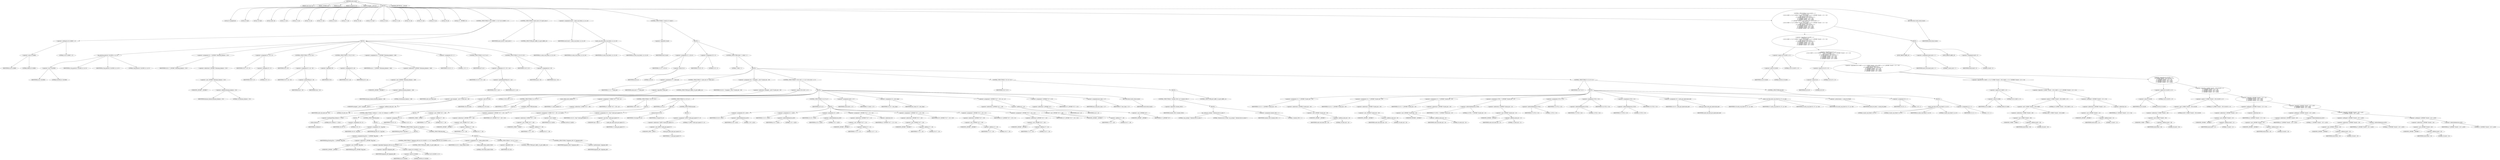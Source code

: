 digraph cache_insert {  
"1000120" [label = "(METHOD,cache_insert)" ]
"1000121" [label = "(PARAM,const char *a1)" ]
"1000122" [label = "(PARAM,_DWORD *a2)" ]
"1000123" [label = "(PARAM,int a3)" ]
"1000124" [label = "(PARAM,unsigned int a4)" ]
"1000125" [label = "(PARAM,unsigned __int16 a5)" ]
"1000126" [label = "(BLOCK,,)" ]
"1000127" [label = "(LOCAL,v8: unsigned int)" ]
"1000128" [label = "(LOCAL,v9: bool)" ]
"1000129" [label = "(LOCAL,v10: bool)" ]
"1000130" [label = "(LOCAL,result: int)" ]
"1000131" [label = "(LOCAL,v12: int)" ]
"1000132" [label = "(LOCAL,v13: int)" ]
"1000133" [label = "(LOCAL,v14: int)" ]
"1000134" [label = "(LOCAL,v15: int)" ]
"1000135" [label = "(LOCAL,v16: int)" ]
"1000136" [label = "(LOCAL,v17: int)" ]
"1000137" [label = "(LOCAL,v18: int)" ]
"1000138" [label = "(LOCAL,v19: char *)" ]
"1000139" [label = "(LOCAL,v20: int)" ]
"1000140" [label = "(LOCAL,v21: int)" ]
"1000141" [label = "(LOCAL,v22: int)" ]
"1000142" [label = "(LOCAL,v23: int)" ]
"1000143" [label = "(LOCAL,v25: int)" ]
"1000144" [label = "(LOCAL,v26: int)" ]
"1000145" [label = "(LOCAL,v27: _DWORD [ 4 ])" ]
"1000146" [label = "(CONTROL_STRUCTURE,if ( (a5 & 0x980) != 0 ),if ( (a5 & 0x980) != 0 ))" ]
"1000147" [label = "(<operator>.notEquals,(a5 & 0x980) != 0)" ]
"1000148" [label = "(<operator>.and,a5 & 0x980)" ]
"1000149" [label = "(IDENTIFIER,a5,a5 & 0x980)" ]
"1000150" [label = "(LITERAL,0x980,a5 & 0x980)" ]
"1000151" [label = "(LITERAL,0,(a5 & 0x980) != 0)" ]
"1000152" [label = "(BLOCK,,)" ]
"1000153" [label = "(log_query,log_query(a5 | 0x10000, a1, a2, 0))" ]
"1000154" [label = "(<operator>.or,a5 | 0x10000)" ]
"1000155" [label = "(IDENTIFIER,a5,a5 | 0x10000)" ]
"1000156" [label = "(LITERAL,0x10000,a5 | 0x10000)" ]
"1000157" [label = "(IDENTIFIER,a1,log_query(a5 | 0x10000, a1, a2, 0))" ]
"1000158" [label = "(IDENTIFIER,a2,log_query(a5 | 0x10000, a1, a2, 0))" ]
"1000159" [label = "(LITERAL,0,log_query(a5 | 0x10000, a1, a2, 0))" ]
"1000160" [label = "(<operator>.assignment,v8 = *(_DWORD *)(dnsmasq_daemon + 252))" ]
"1000161" [label = "(IDENTIFIER,v8,v8 = *(_DWORD *)(dnsmasq_daemon + 252))" ]
"1000162" [label = "(<operator>.indirection,*(_DWORD *)(dnsmasq_daemon + 252))" ]
"1000163" [label = "(<operator>.cast,(_DWORD *)(dnsmasq_daemon + 252))" ]
"1000164" [label = "(UNKNOWN,_DWORD *,_DWORD *)" ]
"1000165" [label = "(<operator>.addition,dnsmasq_daemon + 252)" ]
"1000166" [label = "(IDENTIFIER,dnsmasq_daemon,dnsmasq_daemon + 252)" ]
"1000167" [label = "(LITERAL,252,dnsmasq_daemon + 252)" ]
"1000168" [label = "(<operator>.assignment,v9 = v8 != 0)" ]
"1000169" [label = "(IDENTIFIER,v9,v9 = v8 != 0)" ]
"1000170" [label = "(<operator>.notEquals,v8 != 0)" ]
"1000171" [label = "(IDENTIFIER,v8,v8 != 0)" ]
"1000172" [label = "(LITERAL,0,v8 != 0)" ]
"1000173" [label = "(CONTROL_STRUCTURE,if ( v8 ),if ( v8 ))" ]
"1000174" [label = "(IDENTIFIER,v8,if ( v8 ))" ]
"1000175" [label = "(<operator>.assignment,v9 = a4 > v8)" ]
"1000176" [label = "(IDENTIFIER,v9,v9 = a4 > v8)" ]
"1000177" [label = "(<operator>.greaterThan,a4 > v8)" ]
"1000178" [label = "(IDENTIFIER,a4,a4 > v8)" ]
"1000179" [label = "(IDENTIFIER,v8,a4 > v8)" ]
"1000180" [label = "(CONTROL_STRUCTURE,if ( !v9 ),if ( !v9 ))" ]
"1000181" [label = "(<operator>.logicalNot,!v9)" ]
"1000182" [label = "(IDENTIFIER,v9,!v9)" ]
"1000183" [label = "(<operator>.assignment,v8 = a4)" ]
"1000184" [label = "(IDENTIFIER,v8,v8 = a4)" ]
"1000185" [label = "(IDENTIFIER,a4,v8 = a4)" ]
"1000186" [label = "(<operator>.assignment,a4 = *(_DWORD *)(dnsmasq_daemon + 248))" ]
"1000187" [label = "(IDENTIFIER,a4,a4 = *(_DWORD *)(dnsmasq_daemon + 248))" ]
"1000188" [label = "(<operator>.indirection,*(_DWORD *)(dnsmasq_daemon + 248))" ]
"1000189" [label = "(<operator>.cast,(_DWORD *)(dnsmasq_daemon + 248))" ]
"1000190" [label = "(UNKNOWN,_DWORD *,_DWORD *)" ]
"1000191" [label = "(<operator>.addition,dnsmasq_daemon + 248)" ]
"1000192" [label = "(IDENTIFIER,dnsmasq_daemon,dnsmasq_daemon + 248)" ]
"1000193" [label = "(LITERAL,248,dnsmasq_daemon + 248)" ]
"1000194" [label = "(<operator>.assignment,v10 = 1)" ]
"1000195" [label = "(IDENTIFIER,v10,v10 = 1)" ]
"1000196" [label = "(LITERAL,1,v10 = 1)" ]
"1000197" [label = "(CONTROL_STRUCTURE,if ( a4 ),if ( a4 ))" ]
"1000198" [label = "(IDENTIFIER,a4,if ( a4 ))" ]
"1000199" [label = "(<operator>.assignment,v10 = v8 >= a4)" ]
"1000200" [label = "(IDENTIFIER,v10,v10 = v8 >= a4)" ]
"1000201" [label = "(<operator>.greaterEqualsThan,v8 >= a4)" ]
"1000202" [label = "(IDENTIFIER,v8,v8 >= a4)" ]
"1000203" [label = "(IDENTIFIER,a4,v8 >= a4)" ]
"1000204" [label = "(CONTROL_STRUCTURE,if ( v10 ),if ( v10 ))" ]
"1000205" [label = "(IDENTIFIER,v10,if ( v10 ))" ]
"1000206" [label = "(<operator>.assignment,a4 = v8)" ]
"1000207" [label = "(IDENTIFIER,a4,a4 = v8)" ]
"1000208" [label = "(IDENTIFIER,v8,a4 = v8)" ]
"1000209" [label = "(CONTROL_STRUCTURE,if ( insert_error ),if ( insert_error ))" ]
"1000210" [label = "(IDENTIFIER,insert_error,if ( insert_error ))" ]
"1000211" [label = "(CONTROL_STRUCTURE,goto LABEL_54;,goto LABEL_54;)" ]
"1000212" [label = "(<operator>.assignment,result = cache_scan_free(a1, a2, a3, a5))" ]
"1000213" [label = "(IDENTIFIER,result,result = cache_scan_free(a1, a2, a3, a5))" ]
"1000214" [label = "(cache_scan_free,cache_scan_free(a1, a2, a3, a5))" ]
"1000215" [label = "(IDENTIFIER,a1,cache_scan_free(a1, a2, a3, a5))" ]
"1000216" [label = "(IDENTIFIER,a2,cache_scan_free(a1, a2, a3, a5))" ]
"1000217" [label = "(IDENTIFIER,a3,cache_scan_free(a1, a2, a3, a5))" ]
"1000218" [label = "(IDENTIFIER,a5,cache_scan_free(a1, a2, a3, a5))" ]
"1000219" [label = "(CONTROL_STRUCTURE,if ( !result ),if ( !result ))" ]
"1000220" [label = "(<operator>.logicalNot,!result)" ]
"1000221" [label = "(IDENTIFIER,result,!result)" ]
"1000222" [label = "(BLOCK,,)" ]
"1000223" [label = "(<operator>.assignment,v12 = a5 & 4)" ]
"1000224" [label = "(IDENTIFIER,v12,v12 = a5 & 4)" ]
"1000225" [label = "(<operator>.and,a5 & 4)" ]
"1000226" [label = "(IDENTIFIER,a5,a5 & 4)" ]
"1000227" [label = "(LITERAL,4,a5 & 4)" ]
"1000228" [label = "(<operator>.assignment,v25 = 0)" ]
"1000229" [label = "(IDENTIFIER,v25,v25 = 0)" ]
"1000230" [label = "(LITERAL,0,v25 = 0)" ]
"1000231" [label = "(CONTROL_STRUCTURE,while ( 1 ),while ( 1 ))" ]
"1000232" [label = "(LITERAL,1,while ( 1 ))" ]
"1000233" [label = "(BLOCK,,)" ]
"1000234" [label = "(<operator>.assignment,v17 = cache_tail)" ]
"1000235" [label = "(IDENTIFIER,v17,v17 = cache_tail)" ]
"1000236" [label = "(IDENTIFIER,cache_tail,v17 = cache_tail)" ]
"1000237" [label = "(CONTROL_STRUCTURE,if ( !cache_tail ),if ( !cache_tail ))" ]
"1000238" [label = "(<operator>.logicalNot,!cache_tail)" ]
"1000239" [label = "(IDENTIFIER,cache_tail,!cache_tail)" ]
"1000240" [label = "(CONTROL_STRUCTURE,goto LABEL_24;,goto LABEL_24;)" ]
"1000241" [label = "(<operator>.assignment,v26 = *(unsigned __int16 *)(cache_tail + 36))" ]
"1000242" [label = "(IDENTIFIER,v26,v26 = *(unsigned __int16 *)(cache_tail + 36))" ]
"1000243" [label = "(<operator>.indirection,*(unsigned __int16 *)(cache_tail + 36))" ]
"1000244" [label = "(<operator>.cast,(unsigned __int16 *)(cache_tail + 36))" ]
"1000245" [label = "(UNKNOWN,unsigned __int16 *,unsigned __int16 *)" ]
"1000246" [label = "(<operator>.addition,cache_tail + 36)" ]
"1000247" [label = "(IDENTIFIER,cache_tail,cache_tail + 36)" ]
"1000248" [label = "(LITERAL,36,cache_tail + 36)" ]
"1000249" [label = "(CONTROL_STRUCTURE,if ( (v26 & 0xC) == 0 ),if ( (v26 & 0xC) == 0 ))" ]
"1000250" [label = "(<operator>.equals,(v26 & 0xC) == 0)" ]
"1000251" [label = "(<operator>.and,v26 & 0xC)" ]
"1000252" [label = "(IDENTIFIER,v26,v26 & 0xC)" ]
"1000253" [label = "(LITERAL,0xC,v26 & 0xC)" ]
"1000254" [label = "(LITERAL,0,(v26 & 0xC) == 0)" ]
"1000255" [label = "(BLOCK,,)" ]
"1000256" [label = "(CONTROL_STRUCTURE,if ( a1 ),if ( a1 ))" ]
"1000257" [label = "(IDENTIFIER,a1,if ( a1 ))" ]
"1000258" [label = "(BLOCK,,)" ]
"1000259" [label = "(CONTROL_STRUCTURE,if ( strlen(a1) <= 0x31 ),if ( strlen(a1) <= 0x31 ))" ]
"1000260" [label = "(<operator>.lessEqualsThan,strlen(a1) <= 0x31)" ]
"1000261" [label = "(strlen,strlen(a1))" ]
"1000262" [label = "(IDENTIFIER,a1,strlen(a1))" ]
"1000263" [label = "(LITERAL,0x31,strlen(a1) <= 0x31)" ]
"1000264" [label = "(BLOCK,,)" ]
"1000265" [label = "(<operator>.assignment,v18 = 0)" ]
"1000266" [label = "(IDENTIFIER,v18,v18 = 0)" ]
"1000267" [label = "(LITERAL,0,v18 = 0)" ]
"1000268" [label = "(CONTROL_STRUCTURE,else,else)" ]
"1000269" [label = "(BLOCK,,)" ]
"1000270" [label = "(<operator>.assignment,v18 = big_free)" ]
"1000271" [label = "(IDENTIFIER,v18,v18 = big_free)" ]
"1000272" [label = "(IDENTIFIER,big_free,v18 = big_free)" ]
"1000273" [label = "(CONTROL_STRUCTURE,if ( big_free ),if ( big_free ))" ]
"1000274" [label = "(IDENTIFIER,big_free,if ( big_free ))" ]
"1000275" [label = "(BLOCK,,)" ]
"1000276" [label = "(<operator>.assignment,big_free = *(_DWORD *)big_free)" ]
"1000277" [label = "(IDENTIFIER,big_free,big_free = *(_DWORD *)big_free)" ]
"1000278" [label = "(<operator>.indirection,*(_DWORD *)big_free)" ]
"1000279" [label = "(<operator>.cast,(_DWORD *)big_free)" ]
"1000280" [label = "(UNKNOWN,_DWORD *,_DWORD *)" ]
"1000281" [label = "(IDENTIFIER,big_free,(_DWORD *)big_free)" ]
"1000282" [label = "(CONTROL_STRUCTURE,else,else)" ]
"1000283" [label = "(BLOCK,,)" ]
"1000284" [label = "(CONTROL_STRUCTURE,if ( !bignames_left && (a5 & 0x5000) == 0 ),if ( !bignames_left && (a5 & 0x5000) == 0 ))" ]
"1000285" [label = "(<operator>.logicalAnd,!bignames_left && (a5 & 0x5000) == 0)" ]
"1000286" [label = "(<operator>.logicalNot,!bignames_left)" ]
"1000287" [label = "(IDENTIFIER,bignames_left,!bignames_left)" ]
"1000288" [label = "(<operator>.equals,(a5 & 0x5000) == 0)" ]
"1000289" [label = "(<operator>.and,a5 & 0x5000)" ]
"1000290" [label = "(IDENTIFIER,a5,a5 & 0x5000)" ]
"1000291" [label = "(LITERAL,0x5000,a5 & 0x5000)" ]
"1000292" [label = "(LITERAL,0,(a5 & 0x5000) == 0)" ]
"1000293" [label = "(CONTROL_STRUCTURE,goto LABEL_24;,goto LABEL_24;)" ]
"1000294" [label = "(<operator>.assignment,v18 = whine_malloc(1028))" ]
"1000295" [label = "(IDENTIFIER,v18,v18 = whine_malloc(1028))" ]
"1000296" [label = "(whine_malloc,whine_malloc(1028))" ]
"1000297" [label = "(LITERAL,1028,whine_malloc(1028))" ]
"1000298" [label = "(CONTROL_STRUCTURE,if ( !v18 ),if ( !v18 ))" ]
"1000299" [label = "(<operator>.logicalNot,!v18)" ]
"1000300" [label = "(IDENTIFIER,v18,!v18)" ]
"1000301" [label = "(CONTROL_STRUCTURE,goto LABEL_24;,goto LABEL_24;)" ]
"1000302" [label = "(CONTROL_STRUCTURE,if ( bignames_left ),if ( bignames_left ))" ]
"1000303" [label = "(IDENTIFIER,bignames_left,if ( bignames_left ))" ]
"1000304" [label = "(<operator>.preDecrement,--bignames_left)" ]
"1000305" [label = "(IDENTIFIER,bignames_left,--bignames_left)" ]
"1000306" [label = "(CONTROL_STRUCTURE,else,else)" ]
"1000307" [label = "(BLOCK,,)" ]
"1000308" [label = "(<operator>.assignment,v18 = 0)" ]
"1000309" [label = "(IDENTIFIER,v18,v18 = 0)" ]
"1000310" [label = "(LITERAL,0,v18 = 0)" ]
"1000311" [label = "(cache_unlink,cache_unlink(v17))" ]
"1000312" [label = "(IDENTIFIER,v17,cache_unlink(v17))" ]
"1000313" [label = "(<operator>.assignment,*(_WORD *)(v17 + 36) = a5)" ]
"1000314" [label = "(<operator>.indirection,*(_WORD *)(v17 + 36))" ]
"1000315" [label = "(<operator>.cast,(_WORD *)(v17 + 36))" ]
"1000316" [label = "(UNKNOWN,_WORD *,_WORD *)" ]
"1000317" [label = "(<operator>.addition,v17 + 36)" ]
"1000318" [label = "(IDENTIFIER,v17,v17 + 36)" ]
"1000319" [label = "(LITERAL,36,v17 + 36)" ]
"1000320" [label = "(IDENTIFIER,a5,*(_WORD *)(v17 + 36) = a5)" ]
"1000321" [label = "(CONTROL_STRUCTURE,if ( v18 ),if ( v18 ))" ]
"1000322" [label = "(IDENTIFIER,v18,if ( v18 ))" ]
"1000323" [label = "(BLOCK,,)" ]
"1000324" [label = "(<operator>.assignment,*(_DWORD *)(v17 + 40) = v18)" ]
"1000325" [label = "(<operator>.indirection,*(_DWORD *)(v17 + 40))" ]
"1000326" [label = "(<operator>.cast,(_DWORD *)(v17 + 40))" ]
"1000327" [label = "(UNKNOWN,_DWORD *,_DWORD *)" ]
"1000328" [label = "(<operator>.addition,v17 + 40)" ]
"1000329" [label = "(IDENTIFIER,v17,v17 + 40)" ]
"1000330" [label = "(LITERAL,40,v17 + 40)" ]
"1000331" [label = "(IDENTIFIER,v18,*(_DWORD *)(v17 + 40) = v18)" ]
"1000332" [label = "(<operator>.assignment,*(_WORD *)(v17 + 36) = a5 | 0x200)" ]
"1000333" [label = "(<operator>.indirection,*(_WORD *)(v17 + 36))" ]
"1000334" [label = "(<operator>.cast,(_WORD *)(v17 + 36))" ]
"1000335" [label = "(UNKNOWN,_WORD *,_WORD *)" ]
"1000336" [label = "(<operator>.addition,v17 + 36)" ]
"1000337" [label = "(IDENTIFIER,v17,v17 + 36)" ]
"1000338" [label = "(LITERAL,36,v17 + 36)" ]
"1000339" [label = "(<operator>.or,a5 | 0x200)" ]
"1000340" [label = "(IDENTIFIER,a5,a5 | 0x200)" ]
"1000341" [label = "(LITERAL,0x200,a5 | 0x200)" ]
"1000342" [label = "(CONTROL_STRUCTURE,if ( a1 ),if ( a1 ))" ]
"1000343" [label = "(IDENTIFIER,a1,if ( a1 ))" ]
"1000344" [label = "(BLOCK,,)" ]
"1000345" [label = "(<operator>.assignment,v19 = (char *)cache_get_name(v17))" ]
"1000346" [label = "(IDENTIFIER,v19,v19 = (char *)cache_get_name(v17))" ]
"1000347" [label = "(<operator>.cast,(char *)cache_get_name(v17))" ]
"1000348" [label = "(UNKNOWN,char *,char *)" ]
"1000349" [label = "(cache_get_name,cache_get_name(v17))" ]
"1000350" [label = "(IDENTIFIER,v17,cache_get_name(v17))" ]
"1000351" [label = "(strcpy,strcpy(v19, a1))" ]
"1000352" [label = "(IDENTIFIER,v19,strcpy(v19, a1))" ]
"1000353" [label = "(IDENTIFIER,a1,strcpy(v19, a1))" ]
"1000354" [label = "(CONTROL_STRUCTURE,else,else)" ]
"1000355" [label = "(BLOCK,,)" ]
"1000356" [label = "(<operator>.assignment,*(_BYTE *)cache_get_name(v17) = 0)" ]
"1000357" [label = "(<operator>.indirection,*(_BYTE *)cache_get_name(v17))" ]
"1000358" [label = "(<operator>.cast,(_BYTE *)cache_get_name(v17))" ]
"1000359" [label = "(UNKNOWN,_BYTE *,_BYTE *)" ]
"1000360" [label = "(cache_get_name,cache_get_name(v17))" ]
"1000361" [label = "(IDENTIFIER,v17,cache_get_name(v17))" ]
"1000362" [label = "(LITERAL,0,*(_BYTE *)cache_get_name(v17) = 0)" ]
"1000363" [label = "(CONTROL_STRUCTURE,if ( a2 ),if ( a2 ))" ]
"1000364" [label = "(IDENTIFIER,a2,if ( a2 ))" ]
"1000365" [label = "(BLOCK,,)" ]
"1000366" [label = "(<operator>.assignment,v20 = a2[1])" ]
"1000367" [label = "(IDENTIFIER,v20,v20 = a2[1])" ]
"1000368" [label = "(<operator>.indirectIndexAccess,a2[1])" ]
"1000369" [label = "(IDENTIFIER,a2,v20 = a2[1])" ]
"1000370" [label = "(LITERAL,1,v20 = a2[1])" ]
"1000371" [label = "(<operator>.assignment,v21 = a2[2])" ]
"1000372" [label = "(IDENTIFIER,v21,v21 = a2[2])" ]
"1000373" [label = "(<operator>.indirectIndexAccess,a2[2])" ]
"1000374" [label = "(IDENTIFIER,a2,v21 = a2[2])" ]
"1000375" [label = "(LITERAL,2,v21 = a2[2])" ]
"1000376" [label = "(<operator>.assignment,v22 = a2[3])" ]
"1000377" [label = "(IDENTIFIER,v22,v22 = a2[3])" ]
"1000378" [label = "(<operator>.indirectIndexAccess,a2[3])" ]
"1000379" [label = "(IDENTIFIER,a2,v22 = a2[3])" ]
"1000380" [label = "(LITERAL,3,v22 = a2[3])" ]
"1000381" [label = "(<operator>.assignment,*(_DWORD *)(v17 + 12) = *a2)" ]
"1000382" [label = "(<operator>.indirection,*(_DWORD *)(v17 + 12))" ]
"1000383" [label = "(<operator>.cast,(_DWORD *)(v17 + 12))" ]
"1000384" [label = "(UNKNOWN,_DWORD *,_DWORD *)" ]
"1000385" [label = "(<operator>.addition,v17 + 12)" ]
"1000386" [label = "(IDENTIFIER,v17,v17 + 12)" ]
"1000387" [label = "(LITERAL,12,v17 + 12)" ]
"1000388" [label = "(<operator>.indirection,*a2)" ]
"1000389" [label = "(IDENTIFIER,a2,*(_DWORD *)(v17 + 12) = *a2)" ]
"1000390" [label = "(<operator>.assignment,*(_DWORD *)(v17 + 16) = v20)" ]
"1000391" [label = "(<operator>.indirection,*(_DWORD *)(v17 + 16))" ]
"1000392" [label = "(<operator>.cast,(_DWORD *)(v17 + 16))" ]
"1000393" [label = "(UNKNOWN,_DWORD *,_DWORD *)" ]
"1000394" [label = "(<operator>.addition,v17 + 16)" ]
"1000395" [label = "(IDENTIFIER,v17,v17 + 16)" ]
"1000396" [label = "(LITERAL,16,v17 + 16)" ]
"1000397" [label = "(IDENTIFIER,v20,*(_DWORD *)(v17 + 16) = v20)" ]
"1000398" [label = "(<operator>.assignment,*(_DWORD *)(v17 + 20) = v21)" ]
"1000399" [label = "(<operator>.indirection,*(_DWORD *)(v17 + 20))" ]
"1000400" [label = "(<operator>.cast,(_DWORD *)(v17 + 20))" ]
"1000401" [label = "(UNKNOWN,_DWORD *,_DWORD *)" ]
"1000402" [label = "(<operator>.addition,v17 + 20)" ]
"1000403" [label = "(IDENTIFIER,v17,v17 + 20)" ]
"1000404" [label = "(LITERAL,20,v17 + 20)" ]
"1000405" [label = "(IDENTIFIER,v21,*(_DWORD *)(v17 + 20) = v21)" ]
"1000406" [label = "(<operator>.assignment,*(_DWORD *)(v17 + 24) = v22)" ]
"1000407" [label = "(<operator>.indirection,*(_DWORD *)(v17 + 24))" ]
"1000408" [label = "(<operator>.cast,(_DWORD *)(v17 + 24))" ]
"1000409" [label = "(UNKNOWN,_DWORD *,_DWORD *)" ]
"1000410" [label = "(<operator>.addition,v17 + 24)" ]
"1000411" [label = "(IDENTIFIER,v17,v17 + 24)" ]
"1000412" [label = "(LITERAL,24,v17 + 24)" ]
"1000413" [label = "(IDENTIFIER,v22,*(_DWORD *)(v17 + 24) = v22)" ]
"1000414" [label = "(<operator>.assignment,result = v17)" ]
"1000415" [label = "(IDENTIFIER,result,result = v17)" ]
"1000416" [label = "(IDENTIFIER,v17,result = v17)" ]
"1000417" [label = "(<operator>.assignment,v23 = new_chain)" ]
"1000418" [label = "(IDENTIFIER,v23,v23 = new_chain)" ]
"1000419" [label = "(IDENTIFIER,new_chain,v23 = new_chain)" ]
"1000420" [label = "(<operator>.assignment,*(_DWORD *)(v17 + 28) = a4 + a3)" ]
"1000421" [label = "(<operator>.indirection,*(_DWORD *)(v17 + 28))" ]
"1000422" [label = "(<operator>.cast,(_DWORD *)(v17 + 28))" ]
"1000423" [label = "(UNKNOWN,_DWORD *,_DWORD *)" ]
"1000424" [label = "(<operator>.addition,v17 + 28)" ]
"1000425" [label = "(IDENTIFIER,v17,v17 + 28)" ]
"1000426" [label = "(LITERAL,28,v17 + 28)" ]
"1000427" [label = "(<operator>.addition,a4 + a3)" ]
"1000428" [label = "(IDENTIFIER,a4,a4 + a3)" ]
"1000429" [label = "(IDENTIFIER,a3,a4 + a3)" ]
"1000430" [label = "(<operator>.assignment,*(_DWORD *)v17 = v23)" ]
"1000431" [label = "(<operator>.indirection,*(_DWORD *)v17)" ]
"1000432" [label = "(<operator>.cast,(_DWORD *)v17)" ]
"1000433" [label = "(UNKNOWN,_DWORD *,_DWORD *)" ]
"1000434" [label = "(IDENTIFIER,v17,(_DWORD *)v17)" ]
"1000435" [label = "(IDENTIFIER,v23,*(_DWORD *)v17 = v23)" ]
"1000436" [label = "(<operator>.assignment,new_chain = v17)" ]
"1000437" [label = "(IDENTIFIER,new_chain,new_chain = v17)" ]
"1000438" [label = "(IDENTIFIER,v17,new_chain = v17)" ]
"1000439" [label = "(RETURN,return result;,return result;)" ]
"1000440" [label = "(IDENTIFIER,result,return result;)" ]
"1000441" [label = "(CONTROL_STRUCTURE,if ( v25 ),if ( v25 ))" ]
"1000442" [label = "(IDENTIFIER,v25,if ( v25 ))" ]
"1000443" [label = "(BLOCK,,)" ]
"1000444" [label = "(CONTROL_STRUCTURE,if ( !warned_10912 ),if ( !warned_10912 ))" ]
"1000445" [label = "(<operator>.logicalNot,!warned_10912)" ]
"1000446" [label = "(IDENTIFIER,warned_10912,!warned_10912)" ]
"1000447" [label = "(BLOCK,,)" ]
"1000448" [label = "(my_syslog,my_syslog(3, \"Internal error in cache.\"))" ]
"1000449" [label = "(LITERAL,3,my_syslog(3, \"Internal error in cache.\"))" ]
"1000450" [label = "(LITERAL,\"Internal error in cache.\",my_syslog(3, \"Internal error in cache.\"))" ]
"1000451" [label = "(<operator>.assignment,warned_10912 = 1)" ]
"1000452" [label = "(IDENTIFIER,warned_10912,warned_10912 = 1)" ]
"1000453" [label = "(LITERAL,1,warned_10912 = 1)" ]
"1000454" [label = "(CONTROL_STRUCTURE,goto LABEL_24;,goto LABEL_24;)" ]
"1000455" [label = "(CONTROL_STRUCTURE,if ( v12 ),if ( v12 ))" ]
"1000456" [label = "(IDENTIFIER,v12,if ( v12 ))" ]
"1000457" [label = "(BLOCK,,)" ]
"1000458" [label = "(<operator>.assignment,v13 = *(_DWORD *)(cache_tail + 16))" ]
"1000459" [label = "(IDENTIFIER,v13,v13 = *(_DWORD *)(cache_tail + 16))" ]
"1000460" [label = "(<operator>.indirection,*(_DWORD *)(cache_tail + 16))" ]
"1000461" [label = "(<operator>.cast,(_DWORD *)(cache_tail + 16))" ]
"1000462" [label = "(UNKNOWN,_DWORD *,_DWORD *)" ]
"1000463" [label = "(<operator>.addition,cache_tail + 16)" ]
"1000464" [label = "(IDENTIFIER,cache_tail,cache_tail + 16)" ]
"1000465" [label = "(LITERAL,16,cache_tail + 16)" ]
"1000466" [label = "(<operator>.assignment,v14 = *(_DWORD *)(cache_tail + 20))" ]
"1000467" [label = "(IDENTIFIER,v14,v14 = *(_DWORD *)(cache_tail + 20))" ]
"1000468" [label = "(<operator>.indirection,*(_DWORD *)(cache_tail + 20))" ]
"1000469" [label = "(<operator>.cast,(_DWORD *)(cache_tail + 20))" ]
"1000470" [label = "(UNKNOWN,_DWORD *,_DWORD *)" ]
"1000471" [label = "(<operator>.addition,cache_tail + 20)" ]
"1000472" [label = "(IDENTIFIER,cache_tail,cache_tail + 20)" ]
"1000473" [label = "(LITERAL,20,cache_tail + 20)" ]
"1000474" [label = "(<operator>.assignment,v15 = *(_DWORD *)(cache_tail + 24))" ]
"1000475" [label = "(IDENTIFIER,v15,v15 = *(_DWORD *)(cache_tail + 24))" ]
"1000476" [label = "(<operator>.indirection,*(_DWORD *)(cache_tail + 24))" ]
"1000477" [label = "(<operator>.cast,(_DWORD *)(cache_tail + 24))" ]
"1000478" [label = "(UNKNOWN,_DWORD *,_DWORD *)" ]
"1000479" [label = "(<operator>.addition,cache_tail + 24)" ]
"1000480" [label = "(IDENTIFIER,cache_tail,cache_tail + 24)" ]
"1000481" [label = "(LITERAL,24,cache_tail + 24)" ]
"1000482" [label = "(<operator>.assignment,v27[0] = *(_DWORD *)(cache_tail + 12))" ]
"1000483" [label = "(<operator>.indirectIndexAccess,v27[0])" ]
"1000484" [label = "(IDENTIFIER,v27,v27[0] = *(_DWORD *)(cache_tail + 12))" ]
"1000485" [label = "(LITERAL,0,v27[0] = *(_DWORD *)(cache_tail + 12))" ]
"1000486" [label = "(<operator>.indirection,*(_DWORD *)(cache_tail + 12))" ]
"1000487" [label = "(<operator>.cast,(_DWORD *)(cache_tail + 12))" ]
"1000488" [label = "(UNKNOWN,_DWORD *,_DWORD *)" ]
"1000489" [label = "(<operator>.addition,cache_tail + 12)" ]
"1000490" [label = "(IDENTIFIER,cache_tail,cache_tail + 12)" ]
"1000491" [label = "(LITERAL,12,cache_tail + 12)" ]
"1000492" [label = "(<operator>.assignment,v27[1] = v13)" ]
"1000493" [label = "(<operator>.indirectIndexAccess,v27[1])" ]
"1000494" [label = "(IDENTIFIER,v27,v27[1] = v13)" ]
"1000495" [label = "(LITERAL,1,v27[1] = v13)" ]
"1000496" [label = "(IDENTIFIER,v13,v27[1] = v13)" ]
"1000497" [label = "(<operator>.assignment,v27[2] = v14)" ]
"1000498" [label = "(<operator>.indirectIndexAccess,v27[2])" ]
"1000499" [label = "(IDENTIFIER,v27,v27[2] = v14)" ]
"1000500" [label = "(LITERAL,2,v27[2] = v14)" ]
"1000501" [label = "(IDENTIFIER,v14,v27[2] = v14)" ]
"1000502" [label = "(<operator>.assignment,v27[3] = v15)" ]
"1000503" [label = "(<operator>.indirectIndexAccess,v27[3])" ]
"1000504" [label = "(IDENTIFIER,v27,v27[3] = v15)" ]
"1000505" [label = "(LITERAL,3,v27[3] = v15)" ]
"1000506" [label = "(IDENTIFIER,v15,v27[3] = v15)" ]
"1000507" [label = "(<operator>.assignment,v16 = cache_get_name(cache_tail))" ]
"1000508" [label = "(IDENTIFIER,v16,v16 = cache_get_name(cache_tail))" ]
"1000509" [label = "(cache_get_name,cache_get_name(cache_tail))" ]
"1000510" [label = "(IDENTIFIER,cache_tail,cache_get_name(cache_tail))" ]
"1000511" [label = "(cache_scan_free,cache_scan_free(v16, v27, a3, v26))" ]
"1000512" [label = "(IDENTIFIER,v16,cache_scan_free(v16, v27, a3, v26))" ]
"1000513" [label = "(IDENTIFIER,v27,cache_scan_free(v16, v27, a3, v26))" ]
"1000514" [label = "(IDENTIFIER,a3,cache_scan_free(v16, v27, a3, v26))" ]
"1000515" [label = "(IDENTIFIER,v26,cache_scan_free(v16, v27, a3, v26))" ]
"1000516" [label = "(<operator>.preIncrement,++cache_live_freed)" ]
"1000517" [label = "(IDENTIFIER,cache_live_freed,++cache_live_freed)" ]
"1000518" [label = "(<operator>.assignment,v25 = 1)" ]
"1000519" [label = "(IDENTIFIER,v25,v25 = 1)" ]
"1000520" [label = "(LITERAL,1,v25 = 1)" ]
"1000521" [label = "(CONTROL_STRUCTURE,else,else)" ]
"1000522" [label = "(BLOCK,,)" ]
"1000523" [label = "(cache_scan_free,cache_scan_free(0, 0, a3, 0))" ]
"1000524" [label = "(LITERAL,0,cache_scan_free(0, 0, a3, 0))" ]
"1000525" [label = "(LITERAL,0,cache_scan_free(0, 0, a3, 0))" ]
"1000526" [label = "(IDENTIFIER,a3,cache_scan_free(0, 0, a3, 0))" ]
"1000527" [label = "(LITERAL,0,cache_scan_free(0, 0, a3, 0))" ]
"1000528" [label = "(<operator>.assignment,v12 = 1)" ]
"1000529" [label = "(IDENTIFIER,v12,v12 = 1)" ]
"1000530" [label = "(LITERAL,1,v12 = 1)" ]
"1000531" [label = "(CONTROL_STRUCTURE,if ( (a5 & 0x180) == 0\n    || (a5 & 8) == 0\n    || ((a5 & 0x80) == 0 || (*(_WORD *)(result + 36) & 0x80) == 0 || *(_DWORD *)(result + 12) != *a2)\n    && ((a5 & 0x100) == 0\n     || (*(_WORD *)(result + 36) & 0x100) == 0\n     || *(_DWORD *)(result + 12) != *a2\n     || *(_DWORD *)(result + 16) != a2[1]\n     || *(_DWORD *)(result + 20) != a2[2]\n     || *(_DWORD *)(result + 24) != a2[3]) ),if ( (a5 & 0x180) == 0\n    || (a5 & 8) == 0\n    || ((a5 & 0x80) == 0 || (*(_WORD *)(result + 36) & 0x80) == 0 || *(_DWORD *)(result + 12) != *a2)\n    && ((a5 & 0x100) == 0\n     || (*(_WORD *)(result + 36) & 0x100) == 0\n     || *(_DWORD *)(result + 12) != *a2\n     || *(_DWORD *)(result + 16) != a2[1]\n     || *(_DWORD *)(result + 20) != a2[2]\n     || *(_DWORD *)(result + 24) != a2[3]) ))" ]
"1000532" [label = "(<operator>.logicalOr,(a5 & 0x180) == 0\n    || (a5 & 8) == 0\n    || ((a5 & 0x80) == 0 || (*(_WORD *)(result + 36) & 0x80) == 0 || *(_DWORD *)(result + 12) != *a2)\n    && ((a5 & 0x100) == 0\n     || (*(_WORD *)(result + 36) & 0x100) == 0\n     || *(_DWORD *)(result + 12) != *a2\n     || *(_DWORD *)(result + 16) != a2[1]\n     || *(_DWORD *)(result + 20) != a2[2]\n     || *(_DWORD *)(result + 24) != a2[3]))" ]
"1000533" [label = "(<operator>.equals,(a5 & 0x180) == 0)" ]
"1000534" [label = "(<operator>.and,a5 & 0x180)" ]
"1000535" [label = "(IDENTIFIER,a5,a5 & 0x180)" ]
"1000536" [label = "(LITERAL,0x180,a5 & 0x180)" ]
"1000537" [label = "(LITERAL,0,(a5 & 0x180) == 0)" ]
"1000538" [label = "(<operator>.logicalOr,(a5 & 8) == 0\n    || ((a5 & 0x80) == 0 || (*(_WORD *)(result + 36) & 0x80) == 0 || *(_DWORD *)(result + 12) != *a2)\n    && ((a5 & 0x100) == 0\n     || (*(_WORD *)(result + 36) & 0x100) == 0\n     || *(_DWORD *)(result + 12) != *a2\n     || *(_DWORD *)(result + 16) != a2[1]\n     || *(_DWORD *)(result + 20) != a2[2]\n     || *(_DWORD *)(result + 24) != a2[3]))" ]
"1000539" [label = "(<operator>.equals,(a5 & 8) == 0)" ]
"1000540" [label = "(<operator>.and,a5 & 8)" ]
"1000541" [label = "(IDENTIFIER,a5,a5 & 8)" ]
"1000542" [label = "(LITERAL,8,a5 & 8)" ]
"1000543" [label = "(LITERAL,0,(a5 & 8) == 0)" ]
"1000544" [label = "(<operator>.logicalAnd,((a5 & 0x80) == 0 || (*(_WORD *)(result + 36) & 0x80) == 0 || *(_DWORD *)(result + 12) != *a2)\n    && ((a5 & 0x100) == 0\n     || (*(_WORD *)(result + 36) & 0x100) == 0\n     || *(_DWORD *)(result + 12) != *a2\n     || *(_DWORD *)(result + 16) != a2[1]\n     || *(_DWORD *)(result + 20) != a2[2]\n     || *(_DWORD *)(result + 24) != a2[3]))" ]
"1000545" [label = "(<operator>.logicalOr,(a5 & 0x80) == 0 || (*(_WORD *)(result + 36) & 0x80) == 0 || *(_DWORD *)(result + 12) != *a2)" ]
"1000546" [label = "(<operator>.equals,(a5 & 0x80) == 0)" ]
"1000547" [label = "(<operator>.and,a5 & 0x80)" ]
"1000548" [label = "(IDENTIFIER,a5,a5 & 0x80)" ]
"1000549" [label = "(LITERAL,0x80,a5 & 0x80)" ]
"1000550" [label = "(LITERAL,0,(a5 & 0x80) == 0)" ]
"1000551" [label = "(<operator>.logicalOr,(*(_WORD *)(result + 36) & 0x80) == 0 || *(_DWORD *)(result + 12) != *a2)" ]
"1000552" [label = "(<operator>.equals,(*(_WORD *)(result + 36) & 0x80) == 0)" ]
"1000553" [label = "(<operator>.and,*(_WORD *)(result + 36) & 0x80)" ]
"1000554" [label = "(<operator>.indirection,*(_WORD *)(result + 36))" ]
"1000555" [label = "(<operator>.cast,(_WORD *)(result + 36))" ]
"1000556" [label = "(UNKNOWN,_WORD *,_WORD *)" ]
"1000557" [label = "(<operator>.addition,result + 36)" ]
"1000558" [label = "(IDENTIFIER,result,result + 36)" ]
"1000559" [label = "(LITERAL,36,result + 36)" ]
"1000560" [label = "(LITERAL,0x80,*(_WORD *)(result + 36) & 0x80)" ]
"1000561" [label = "(LITERAL,0,(*(_WORD *)(result + 36) & 0x80) == 0)" ]
"1000562" [label = "(<operator>.notEquals,*(_DWORD *)(result + 12) != *a2)" ]
"1000563" [label = "(<operator>.indirection,*(_DWORD *)(result + 12))" ]
"1000564" [label = "(<operator>.cast,(_DWORD *)(result + 12))" ]
"1000565" [label = "(UNKNOWN,_DWORD *,_DWORD *)" ]
"1000566" [label = "(<operator>.addition,result + 12)" ]
"1000567" [label = "(IDENTIFIER,result,result + 12)" ]
"1000568" [label = "(LITERAL,12,result + 12)" ]
"1000569" [label = "(<operator>.indirection,*a2)" ]
"1000570" [label = "(IDENTIFIER,a2,*(_DWORD *)(result + 12) != *a2)" ]
"1000571" [label = "(<operator>.logicalOr,(a5 & 0x100) == 0\n     || (*(_WORD *)(result + 36) & 0x100) == 0\n     || *(_DWORD *)(result + 12) != *a2\n     || *(_DWORD *)(result + 16) != a2[1]\n     || *(_DWORD *)(result + 20) != a2[2]\n     || *(_DWORD *)(result + 24) != a2[3])" ]
"1000572" [label = "(<operator>.equals,(a5 & 0x100) == 0)" ]
"1000573" [label = "(<operator>.and,a5 & 0x100)" ]
"1000574" [label = "(IDENTIFIER,a5,a5 & 0x100)" ]
"1000575" [label = "(LITERAL,0x100,a5 & 0x100)" ]
"1000576" [label = "(LITERAL,0,(a5 & 0x100) == 0)" ]
"1000577" [label = "(<operator>.logicalOr,(*(_WORD *)(result + 36) & 0x100) == 0\n     || *(_DWORD *)(result + 12) != *a2\n     || *(_DWORD *)(result + 16) != a2[1]\n     || *(_DWORD *)(result + 20) != a2[2]\n     || *(_DWORD *)(result + 24) != a2[3])" ]
"1000578" [label = "(<operator>.equals,(*(_WORD *)(result + 36) & 0x100) == 0)" ]
"1000579" [label = "(<operator>.and,*(_WORD *)(result + 36) & 0x100)" ]
"1000580" [label = "(<operator>.indirection,*(_WORD *)(result + 36))" ]
"1000581" [label = "(<operator>.cast,(_WORD *)(result + 36))" ]
"1000582" [label = "(UNKNOWN,_WORD *,_WORD *)" ]
"1000583" [label = "(<operator>.addition,result + 36)" ]
"1000584" [label = "(IDENTIFIER,result,result + 36)" ]
"1000585" [label = "(LITERAL,36,result + 36)" ]
"1000586" [label = "(LITERAL,0x100,*(_WORD *)(result + 36) & 0x100)" ]
"1000587" [label = "(LITERAL,0,(*(_WORD *)(result + 36) & 0x100) == 0)" ]
"1000588" [label = "(<operator>.logicalOr,*(_DWORD *)(result + 12) != *a2\n     || *(_DWORD *)(result + 16) != a2[1]\n     || *(_DWORD *)(result + 20) != a2[2]\n     || *(_DWORD *)(result + 24) != a2[3])" ]
"1000589" [label = "(<operator>.notEquals,*(_DWORD *)(result + 12) != *a2)" ]
"1000590" [label = "(<operator>.indirection,*(_DWORD *)(result + 12))" ]
"1000591" [label = "(<operator>.cast,(_DWORD *)(result + 12))" ]
"1000592" [label = "(UNKNOWN,_DWORD *,_DWORD *)" ]
"1000593" [label = "(<operator>.addition,result + 12)" ]
"1000594" [label = "(IDENTIFIER,result,result + 12)" ]
"1000595" [label = "(LITERAL,12,result + 12)" ]
"1000596" [label = "(<operator>.indirection,*a2)" ]
"1000597" [label = "(IDENTIFIER,a2,*(_DWORD *)(result + 12) != *a2)" ]
"1000598" [label = "(<operator>.logicalOr,*(_DWORD *)(result + 16) != a2[1]\n     || *(_DWORD *)(result + 20) != a2[2]\n     || *(_DWORD *)(result + 24) != a2[3])" ]
"1000599" [label = "(<operator>.notEquals,*(_DWORD *)(result + 16) != a2[1])" ]
"1000600" [label = "(<operator>.indirection,*(_DWORD *)(result + 16))" ]
"1000601" [label = "(<operator>.cast,(_DWORD *)(result + 16))" ]
"1000602" [label = "(UNKNOWN,_DWORD *,_DWORD *)" ]
"1000603" [label = "(<operator>.addition,result + 16)" ]
"1000604" [label = "(IDENTIFIER,result,result + 16)" ]
"1000605" [label = "(LITERAL,16,result + 16)" ]
"1000606" [label = "(<operator>.indirectIndexAccess,a2[1])" ]
"1000607" [label = "(IDENTIFIER,a2,*(_DWORD *)(result + 16) != a2[1])" ]
"1000608" [label = "(LITERAL,1,*(_DWORD *)(result + 16) != a2[1])" ]
"1000609" [label = "(<operator>.logicalOr,*(_DWORD *)(result + 20) != a2[2]\n     || *(_DWORD *)(result + 24) != a2[3])" ]
"1000610" [label = "(<operator>.notEquals,*(_DWORD *)(result + 20) != a2[2])" ]
"1000611" [label = "(<operator>.indirection,*(_DWORD *)(result + 20))" ]
"1000612" [label = "(<operator>.cast,(_DWORD *)(result + 20))" ]
"1000613" [label = "(UNKNOWN,_DWORD *,_DWORD *)" ]
"1000614" [label = "(<operator>.addition,result + 20)" ]
"1000615" [label = "(IDENTIFIER,result,result + 20)" ]
"1000616" [label = "(LITERAL,20,result + 20)" ]
"1000617" [label = "(<operator>.indirectIndexAccess,a2[2])" ]
"1000618" [label = "(IDENTIFIER,a2,*(_DWORD *)(result + 20) != a2[2])" ]
"1000619" [label = "(LITERAL,2,*(_DWORD *)(result + 20) != a2[2])" ]
"1000620" [label = "(<operator>.notEquals,*(_DWORD *)(result + 24) != a2[3])" ]
"1000621" [label = "(<operator>.indirection,*(_DWORD *)(result + 24))" ]
"1000622" [label = "(<operator>.cast,(_DWORD *)(result + 24))" ]
"1000623" [label = "(UNKNOWN,_DWORD *,_DWORD *)" ]
"1000624" [label = "(<operator>.addition,result + 24)" ]
"1000625" [label = "(IDENTIFIER,result,result + 24)" ]
"1000626" [label = "(LITERAL,24,result + 24)" ]
"1000627" [label = "(<operator>.indirectIndexAccess,a2[3])" ]
"1000628" [label = "(IDENTIFIER,a2,*(_DWORD *)(result + 24) != a2[3])" ]
"1000629" [label = "(LITERAL,3,*(_DWORD *)(result + 24) != a2[3])" ]
"1000630" [label = "(BLOCK,,)" ]
"1000631" [label = "(JUMP_TARGET,LABEL_24)" ]
"1000632" [label = "(<operator>.assignment,insert_error = 1)" ]
"1000633" [label = "(IDENTIFIER,insert_error,insert_error = 1)" ]
"1000634" [label = "(LITERAL,1,insert_error = 1)" ]
"1000635" [label = "(JUMP_TARGET,LABEL_54)" ]
"1000636" [label = "(<operator>.assignment,result = 0)" ]
"1000637" [label = "(IDENTIFIER,result,result = 0)" ]
"1000638" [label = "(LITERAL,0,result = 0)" ]
"1000639" [label = "(RETURN,return result;,return result;)" ]
"1000640" [label = "(IDENTIFIER,result,return result;)" ]
"1000641" [label = "(METHOD_RETURN,int __fastcall)" ]
  "1000120" -> "1000121" 
  "1000120" -> "1000122" 
  "1000120" -> "1000123" 
  "1000120" -> "1000124" 
  "1000120" -> "1000125" 
  "1000120" -> "1000126" 
  "1000120" -> "1000641" 
  "1000126" -> "1000127" 
  "1000126" -> "1000128" 
  "1000126" -> "1000129" 
  "1000126" -> "1000130" 
  "1000126" -> "1000131" 
  "1000126" -> "1000132" 
  "1000126" -> "1000133" 
  "1000126" -> "1000134" 
  "1000126" -> "1000135" 
  "1000126" -> "1000136" 
  "1000126" -> "1000137" 
  "1000126" -> "1000138" 
  "1000126" -> "1000139" 
  "1000126" -> "1000140" 
  "1000126" -> "1000141" 
  "1000126" -> "1000142" 
  "1000126" -> "1000143" 
  "1000126" -> "1000144" 
  "1000126" -> "1000145" 
  "1000126" -> "1000146" 
  "1000126" -> "1000209" 
  "1000126" -> "1000212" 
  "1000126" -> "1000219" 
  "1000126" -> "1000531" 
  "1000126" -> "1000639" 
  "1000146" -> "1000147" 
  "1000146" -> "1000152" 
  "1000147" -> "1000148" 
  "1000147" -> "1000151" 
  "1000148" -> "1000149" 
  "1000148" -> "1000150" 
  "1000152" -> "1000153" 
  "1000152" -> "1000160" 
  "1000152" -> "1000168" 
  "1000152" -> "1000173" 
  "1000152" -> "1000180" 
  "1000152" -> "1000186" 
  "1000152" -> "1000194" 
  "1000152" -> "1000197" 
  "1000152" -> "1000204" 
  "1000153" -> "1000154" 
  "1000153" -> "1000157" 
  "1000153" -> "1000158" 
  "1000153" -> "1000159" 
  "1000154" -> "1000155" 
  "1000154" -> "1000156" 
  "1000160" -> "1000161" 
  "1000160" -> "1000162" 
  "1000162" -> "1000163" 
  "1000163" -> "1000164" 
  "1000163" -> "1000165" 
  "1000165" -> "1000166" 
  "1000165" -> "1000167" 
  "1000168" -> "1000169" 
  "1000168" -> "1000170" 
  "1000170" -> "1000171" 
  "1000170" -> "1000172" 
  "1000173" -> "1000174" 
  "1000173" -> "1000175" 
  "1000175" -> "1000176" 
  "1000175" -> "1000177" 
  "1000177" -> "1000178" 
  "1000177" -> "1000179" 
  "1000180" -> "1000181" 
  "1000180" -> "1000183" 
  "1000181" -> "1000182" 
  "1000183" -> "1000184" 
  "1000183" -> "1000185" 
  "1000186" -> "1000187" 
  "1000186" -> "1000188" 
  "1000188" -> "1000189" 
  "1000189" -> "1000190" 
  "1000189" -> "1000191" 
  "1000191" -> "1000192" 
  "1000191" -> "1000193" 
  "1000194" -> "1000195" 
  "1000194" -> "1000196" 
  "1000197" -> "1000198" 
  "1000197" -> "1000199" 
  "1000199" -> "1000200" 
  "1000199" -> "1000201" 
  "1000201" -> "1000202" 
  "1000201" -> "1000203" 
  "1000204" -> "1000205" 
  "1000204" -> "1000206" 
  "1000206" -> "1000207" 
  "1000206" -> "1000208" 
  "1000209" -> "1000210" 
  "1000209" -> "1000211" 
  "1000212" -> "1000213" 
  "1000212" -> "1000214" 
  "1000214" -> "1000215" 
  "1000214" -> "1000216" 
  "1000214" -> "1000217" 
  "1000214" -> "1000218" 
  "1000219" -> "1000220" 
  "1000219" -> "1000222" 
  "1000220" -> "1000221" 
  "1000222" -> "1000223" 
  "1000222" -> "1000228" 
  "1000222" -> "1000231" 
  "1000223" -> "1000224" 
  "1000223" -> "1000225" 
  "1000225" -> "1000226" 
  "1000225" -> "1000227" 
  "1000228" -> "1000229" 
  "1000228" -> "1000230" 
  "1000231" -> "1000232" 
  "1000231" -> "1000233" 
  "1000233" -> "1000234" 
  "1000233" -> "1000237" 
  "1000233" -> "1000241" 
  "1000233" -> "1000249" 
  "1000233" -> "1000441" 
  "1000233" -> "1000455" 
  "1000234" -> "1000235" 
  "1000234" -> "1000236" 
  "1000237" -> "1000238" 
  "1000237" -> "1000240" 
  "1000238" -> "1000239" 
  "1000241" -> "1000242" 
  "1000241" -> "1000243" 
  "1000243" -> "1000244" 
  "1000244" -> "1000245" 
  "1000244" -> "1000246" 
  "1000246" -> "1000247" 
  "1000246" -> "1000248" 
  "1000249" -> "1000250" 
  "1000249" -> "1000255" 
  "1000250" -> "1000251" 
  "1000250" -> "1000254" 
  "1000251" -> "1000252" 
  "1000251" -> "1000253" 
  "1000255" -> "1000256" 
  "1000255" -> "1000311" 
  "1000255" -> "1000313" 
  "1000255" -> "1000321" 
  "1000255" -> "1000342" 
  "1000255" -> "1000363" 
  "1000255" -> "1000414" 
  "1000255" -> "1000417" 
  "1000255" -> "1000420" 
  "1000255" -> "1000430" 
  "1000255" -> "1000436" 
  "1000255" -> "1000439" 
  "1000256" -> "1000257" 
  "1000256" -> "1000258" 
  "1000256" -> "1000306" 
  "1000258" -> "1000259" 
  "1000259" -> "1000260" 
  "1000259" -> "1000264" 
  "1000259" -> "1000268" 
  "1000260" -> "1000261" 
  "1000260" -> "1000263" 
  "1000261" -> "1000262" 
  "1000264" -> "1000265" 
  "1000265" -> "1000266" 
  "1000265" -> "1000267" 
  "1000268" -> "1000269" 
  "1000269" -> "1000270" 
  "1000269" -> "1000273" 
  "1000270" -> "1000271" 
  "1000270" -> "1000272" 
  "1000273" -> "1000274" 
  "1000273" -> "1000275" 
  "1000273" -> "1000282" 
  "1000275" -> "1000276" 
  "1000276" -> "1000277" 
  "1000276" -> "1000278" 
  "1000278" -> "1000279" 
  "1000279" -> "1000280" 
  "1000279" -> "1000281" 
  "1000282" -> "1000283" 
  "1000283" -> "1000284" 
  "1000283" -> "1000294" 
  "1000283" -> "1000298" 
  "1000283" -> "1000302" 
  "1000284" -> "1000285" 
  "1000284" -> "1000293" 
  "1000285" -> "1000286" 
  "1000285" -> "1000288" 
  "1000286" -> "1000287" 
  "1000288" -> "1000289" 
  "1000288" -> "1000292" 
  "1000289" -> "1000290" 
  "1000289" -> "1000291" 
  "1000294" -> "1000295" 
  "1000294" -> "1000296" 
  "1000296" -> "1000297" 
  "1000298" -> "1000299" 
  "1000298" -> "1000301" 
  "1000299" -> "1000300" 
  "1000302" -> "1000303" 
  "1000302" -> "1000304" 
  "1000304" -> "1000305" 
  "1000306" -> "1000307" 
  "1000307" -> "1000308" 
  "1000308" -> "1000309" 
  "1000308" -> "1000310" 
  "1000311" -> "1000312" 
  "1000313" -> "1000314" 
  "1000313" -> "1000320" 
  "1000314" -> "1000315" 
  "1000315" -> "1000316" 
  "1000315" -> "1000317" 
  "1000317" -> "1000318" 
  "1000317" -> "1000319" 
  "1000321" -> "1000322" 
  "1000321" -> "1000323" 
  "1000323" -> "1000324" 
  "1000323" -> "1000332" 
  "1000324" -> "1000325" 
  "1000324" -> "1000331" 
  "1000325" -> "1000326" 
  "1000326" -> "1000327" 
  "1000326" -> "1000328" 
  "1000328" -> "1000329" 
  "1000328" -> "1000330" 
  "1000332" -> "1000333" 
  "1000332" -> "1000339" 
  "1000333" -> "1000334" 
  "1000334" -> "1000335" 
  "1000334" -> "1000336" 
  "1000336" -> "1000337" 
  "1000336" -> "1000338" 
  "1000339" -> "1000340" 
  "1000339" -> "1000341" 
  "1000342" -> "1000343" 
  "1000342" -> "1000344" 
  "1000342" -> "1000354" 
  "1000344" -> "1000345" 
  "1000344" -> "1000351" 
  "1000345" -> "1000346" 
  "1000345" -> "1000347" 
  "1000347" -> "1000348" 
  "1000347" -> "1000349" 
  "1000349" -> "1000350" 
  "1000351" -> "1000352" 
  "1000351" -> "1000353" 
  "1000354" -> "1000355" 
  "1000355" -> "1000356" 
  "1000356" -> "1000357" 
  "1000356" -> "1000362" 
  "1000357" -> "1000358" 
  "1000358" -> "1000359" 
  "1000358" -> "1000360" 
  "1000360" -> "1000361" 
  "1000363" -> "1000364" 
  "1000363" -> "1000365" 
  "1000365" -> "1000366" 
  "1000365" -> "1000371" 
  "1000365" -> "1000376" 
  "1000365" -> "1000381" 
  "1000365" -> "1000390" 
  "1000365" -> "1000398" 
  "1000365" -> "1000406" 
  "1000366" -> "1000367" 
  "1000366" -> "1000368" 
  "1000368" -> "1000369" 
  "1000368" -> "1000370" 
  "1000371" -> "1000372" 
  "1000371" -> "1000373" 
  "1000373" -> "1000374" 
  "1000373" -> "1000375" 
  "1000376" -> "1000377" 
  "1000376" -> "1000378" 
  "1000378" -> "1000379" 
  "1000378" -> "1000380" 
  "1000381" -> "1000382" 
  "1000381" -> "1000388" 
  "1000382" -> "1000383" 
  "1000383" -> "1000384" 
  "1000383" -> "1000385" 
  "1000385" -> "1000386" 
  "1000385" -> "1000387" 
  "1000388" -> "1000389" 
  "1000390" -> "1000391" 
  "1000390" -> "1000397" 
  "1000391" -> "1000392" 
  "1000392" -> "1000393" 
  "1000392" -> "1000394" 
  "1000394" -> "1000395" 
  "1000394" -> "1000396" 
  "1000398" -> "1000399" 
  "1000398" -> "1000405" 
  "1000399" -> "1000400" 
  "1000400" -> "1000401" 
  "1000400" -> "1000402" 
  "1000402" -> "1000403" 
  "1000402" -> "1000404" 
  "1000406" -> "1000407" 
  "1000406" -> "1000413" 
  "1000407" -> "1000408" 
  "1000408" -> "1000409" 
  "1000408" -> "1000410" 
  "1000410" -> "1000411" 
  "1000410" -> "1000412" 
  "1000414" -> "1000415" 
  "1000414" -> "1000416" 
  "1000417" -> "1000418" 
  "1000417" -> "1000419" 
  "1000420" -> "1000421" 
  "1000420" -> "1000427" 
  "1000421" -> "1000422" 
  "1000422" -> "1000423" 
  "1000422" -> "1000424" 
  "1000424" -> "1000425" 
  "1000424" -> "1000426" 
  "1000427" -> "1000428" 
  "1000427" -> "1000429" 
  "1000430" -> "1000431" 
  "1000430" -> "1000435" 
  "1000431" -> "1000432" 
  "1000432" -> "1000433" 
  "1000432" -> "1000434" 
  "1000436" -> "1000437" 
  "1000436" -> "1000438" 
  "1000439" -> "1000440" 
  "1000441" -> "1000442" 
  "1000441" -> "1000443" 
  "1000443" -> "1000444" 
  "1000443" -> "1000454" 
  "1000444" -> "1000445" 
  "1000444" -> "1000447" 
  "1000445" -> "1000446" 
  "1000447" -> "1000448" 
  "1000447" -> "1000451" 
  "1000448" -> "1000449" 
  "1000448" -> "1000450" 
  "1000451" -> "1000452" 
  "1000451" -> "1000453" 
  "1000455" -> "1000456" 
  "1000455" -> "1000457" 
  "1000455" -> "1000521" 
  "1000457" -> "1000458" 
  "1000457" -> "1000466" 
  "1000457" -> "1000474" 
  "1000457" -> "1000482" 
  "1000457" -> "1000492" 
  "1000457" -> "1000497" 
  "1000457" -> "1000502" 
  "1000457" -> "1000507" 
  "1000457" -> "1000511" 
  "1000457" -> "1000516" 
  "1000457" -> "1000518" 
  "1000458" -> "1000459" 
  "1000458" -> "1000460" 
  "1000460" -> "1000461" 
  "1000461" -> "1000462" 
  "1000461" -> "1000463" 
  "1000463" -> "1000464" 
  "1000463" -> "1000465" 
  "1000466" -> "1000467" 
  "1000466" -> "1000468" 
  "1000468" -> "1000469" 
  "1000469" -> "1000470" 
  "1000469" -> "1000471" 
  "1000471" -> "1000472" 
  "1000471" -> "1000473" 
  "1000474" -> "1000475" 
  "1000474" -> "1000476" 
  "1000476" -> "1000477" 
  "1000477" -> "1000478" 
  "1000477" -> "1000479" 
  "1000479" -> "1000480" 
  "1000479" -> "1000481" 
  "1000482" -> "1000483" 
  "1000482" -> "1000486" 
  "1000483" -> "1000484" 
  "1000483" -> "1000485" 
  "1000486" -> "1000487" 
  "1000487" -> "1000488" 
  "1000487" -> "1000489" 
  "1000489" -> "1000490" 
  "1000489" -> "1000491" 
  "1000492" -> "1000493" 
  "1000492" -> "1000496" 
  "1000493" -> "1000494" 
  "1000493" -> "1000495" 
  "1000497" -> "1000498" 
  "1000497" -> "1000501" 
  "1000498" -> "1000499" 
  "1000498" -> "1000500" 
  "1000502" -> "1000503" 
  "1000502" -> "1000506" 
  "1000503" -> "1000504" 
  "1000503" -> "1000505" 
  "1000507" -> "1000508" 
  "1000507" -> "1000509" 
  "1000509" -> "1000510" 
  "1000511" -> "1000512" 
  "1000511" -> "1000513" 
  "1000511" -> "1000514" 
  "1000511" -> "1000515" 
  "1000516" -> "1000517" 
  "1000518" -> "1000519" 
  "1000518" -> "1000520" 
  "1000521" -> "1000522" 
  "1000522" -> "1000523" 
  "1000522" -> "1000528" 
  "1000523" -> "1000524" 
  "1000523" -> "1000525" 
  "1000523" -> "1000526" 
  "1000523" -> "1000527" 
  "1000528" -> "1000529" 
  "1000528" -> "1000530" 
  "1000531" -> "1000532" 
  "1000531" -> "1000630" 
  "1000532" -> "1000533" 
  "1000532" -> "1000538" 
  "1000533" -> "1000534" 
  "1000533" -> "1000537" 
  "1000534" -> "1000535" 
  "1000534" -> "1000536" 
  "1000538" -> "1000539" 
  "1000538" -> "1000544" 
  "1000539" -> "1000540" 
  "1000539" -> "1000543" 
  "1000540" -> "1000541" 
  "1000540" -> "1000542" 
  "1000544" -> "1000545" 
  "1000544" -> "1000571" 
  "1000545" -> "1000546" 
  "1000545" -> "1000551" 
  "1000546" -> "1000547" 
  "1000546" -> "1000550" 
  "1000547" -> "1000548" 
  "1000547" -> "1000549" 
  "1000551" -> "1000552" 
  "1000551" -> "1000562" 
  "1000552" -> "1000553" 
  "1000552" -> "1000561" 
  "1000553" -> "1000554" 
  "1000553" -> "1000560" 
  "1000554" -> "1000555" 
  "1000555" -> "1000556" 
  "1000555" -> "1000557" 
  "1000557" -> "1000558" 
  "1000557" -> "1000559" 
  "1000562" -> "1000563" 
  "1000562" -> "1000569" 
  "1000563" -> "1000564" 
  "1000564" -> "1000565" 
  "1000564" -> "1000566" 
  "1000566" -> "1000567" 
  "1000566" -> "1000568" 
  "1000569" -> "1000570" 
  "1000571" -> "1000572" 
  "1000571" -> "1000577" 
  "1000572" -> "1000573" 
  "1000572" -> "1000576" 
  "1000573" -> "1000574" 
  "1000573" -> "1000575" 
  "1000577" -> "1000578" 
  "1000577" -> "1000588" 
  "1000578" -> "1000579" 
  "1000578" -> "1000587" 
  "1000579" -> "1000580" 
  "1000579" -> "1000586" 
  "1000580" -> "1000581" 
  "1000581" -> "1000582" 
  "1000581" -> "1000583" 
  "1000583" -> "1000584" 
  "1000583" -> "1000585" 
  "1000588" -> "1000589" 
  "1000588" -> "1000598" 
  "1000589" -> "1000590" 
  "1000589" -> "1000596" 
  "1000590" -> "1000591" 
  "1000591" -> "1000592" 
  "1000591" -> "1000593" 
  "1000593" -> "1000594" 
  "1000593" -> "1000595" 
  "1000596" -> "1000597" 
  "1000598" -> "1000599" 
  "1000598" -> "1000609" 
  "1000599" -> "1000600" 
  "1000599" -> "1000606" 
  "1000600" -> "1000601" 
  "1000601" -> "1000602" 
  "1000601" -> "1000603" 
  "1000603" -> "1000604" 
  "1000603" -> "1000605" 
  "1000606" -> "1000607" 
  "1000606" -> "1000608" 
  "1000609" -> "1000610" 
  "1000609" -> "1000620" 
  "1000610" -> "1000611" 
  "1000610" -> "1000617" 
  "1000611" -> "1000612" 
  "1000612" -> "1000613" 
  "1000612" -> "1000614" 
  "1000614" -> "1000615" 
  "1000614" -> "1000616" 
  "1000617" -> "1000618" 
  "1000617" -> "1000619" 
  "1000620" -> "1000621" 
  "1000620" -> "1000627" 
  "1000621" -> "1000622" 
  "1000622" -> "1000623" 
  "1000622" -> "1000624" 
  "1000624" -> "1000625" 
  "1000624" -> "1000626" 
  "1000627" -> "1000628" 
  "1000627" -> "1000629" 
  "1000630" -> "1000631" 
  "1000630" -> "1000632" 
  "1000630" -> "1000635" 
  "1000630" -> "1000636" 
  "1000632" -> "1000633" 
  "1000632" -> "1000634" 
  "1000636" -> "1000637" 
  "1000636" -> "1000638" 
  "1000639" -> "1000640" 
}
